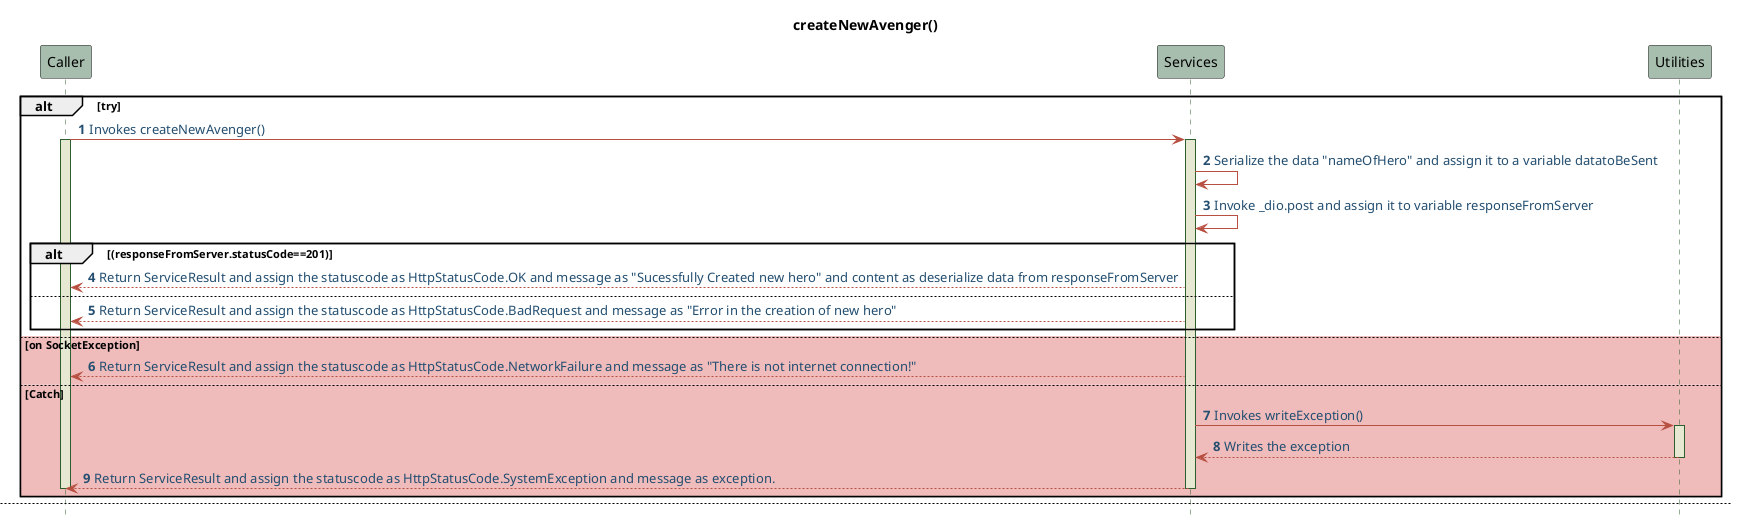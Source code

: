 @startuml AvengerServices Sequence Diagram 
skinparam sequence{
    ParticipantBackgroundColor #A7BEAE
    LifeLineBackgroundColor #E7E8D1
    LifeLineBorderColor #2C5F2D
    ActorBackgroundColor #FC766AFF
    ActorBorderColor #FC766AFF
    ArrowColor #B85042
    ArrowFontColor #234E70
}

Title createNewAvenger()
autonumber
Hide footbox
alt try
Caller -> Services: Invokes createNewAvenger()
activate Caller
activate Services
Services -> Services: Serialize the data "nameOfHero" and assign it to a variable datatoBeSent
Services -> Services: Invoke _dio.post and assign it to variable responseFromServer
alt (responseFromServer.statusCode==201)
Services --> Caller: Return ServiceResult and assign the statuscode as HttpStatusCode.OK and message as "Sucessfully Created new hero" and content as deserialize data from responseFromServer
else 
Services --> Caller: Return ServiceResult and assign the statuscode as HttpStatusCode.BadRequest and message as "Error in the creation of new hero"
end
else #efbbbb on SocketException
Services --> Caller: Return ServiceResult and assign the statuscode as HttpStatusCode.NetworkFailure and message as "There is not internet connection!"
else #efbbbb Catch 
Services -> Utilities: Invokes writeException()
activate Utilities
Utilities --> Services: Writes the exception
deactivate Utilities
Services --> Caller:  Return ServiceResult and assign the statuscode as HttpStatusCode.SystemException and message as exception.
deactivate Caller
deactivate Services
end

newpage deleteAvenger
Hide footbox
autonumber 
alt try
Caller -> Services: Invokes deleteAvenger()
activate Caller
activate Services
Services -> Services: Invoke _dio.delete and assign it to variable responseFromServer
alt (responseFromServer.statusCode==200)
Services -> Services: Assign the data from responseFromServer to a variable content
Services -> Services: Create a List 
alt (content is List)
alt for(var element in content)
Services -> Services: Deserialize the data and assign it to a variable named instance.
alt (instance!- null)
Services -> Services: Add the instance to the List
end
end
Services --> Caller: Return ServiceResult and assign the statuscode as HttpStatusCode.OK and message as "Delete data Successfully"
end
Services --> Caller: Return ServiceResult and assign the statuscode as HttpStatusCode.Conflict and message as "Data has been got" and content as empty
end
else #efbbbb on FormatException
Services --> Caller: Return ServiceResult and assign the statuscode as HttpStatusCode.Forbidden and message as "The type of data got is incorrect!"
else #efbbbb on SocketException
Services --> Caller: Return ServiceResult and assign the statuscode as HttpStatusCode.NetworkFailure and message as "There is not internet connection!" and content as empty
else #efbbbb Catch 
Services -> Utilities: Invokes writeException()
activate Utilities
Utilities --> Services: Writes the exception
deactivate Utilities
Services --> Caller:  Return ServiceResult and assign the statuscode as HttpStatusCode.SystemException and message as exception.
deactivate Caller
deactivate Services
end

newpage editAvenger
Hide footbox
autonumber 
alt try
Caller -> Services: Invokes editAvenger()
activate Caller
activate Services
Services -> Services: Serialize the data "hero" and assign it to a variable dataSent
Services -> Services: Invoke _dio.put and assign it to variable responseFromServer
alt (responseFromServer.statusCode==200)
Services -> Services: Assign the data from responseFromServer to a variable content
Services -> Services: Create a List 
alt (content is List)
alt for(var element in content)
Services -> Services: Deserialize the data and assign it to a variable named instance.
alt (instance!- null)
Services -> Services: Add the instance to the List
end
end
Services --> Caller: Return ServiceResult and assign the statuscode as HttpStatusCode.OK and message as "Delete edited Successfully"
end
Services --> Caller: Return ServiceResult and assign the statuscode as HttpStatusCode.Conflict and message as "Data has been got" and content as empty
end
else #efbbbb on FormatException
Services --> Caller: Return ServiceResult and assign the statuscode as HttpStatusCode.Forbidden and message as "The type of data got is incorrect!"
else #efbbbb on SocketException
Services --> Caller: Return ServiceResult and assign the statuscode as HttpStatusCode.NetworkFailure and message as "There is not internet connection!" and content as empty
else #efbbbb Catch 
Services -> Utilities: Invokes writeException()
activate Utilities
Utilities --> Services: Writes the exception
deactivate Utilities
Services --> Caller:  Return ServiceResult and assign the statuscode as HttpStatusCode.SystemException and message as exception.
deactivate Caller
deactivate Services
end

newpage fetchAvengers
Hide footbox
autonumber 
alt try
Caller -> Services: Invokes getAllAvenger()
activate Caller
activate Services
Services -> Services: Invoke _dio.put and assign it to variable responseFromServer.
alt (responseFromServer.statusCode==200)
Services -> Services: Assign the data from responseFromServer to a variable content
Services -> Services: Create a List 
alt (content is List)
alt for(var element in content)
Services -> Services: Deserialize the data and assign it to a variable named instance.
alt (instance!- null)
Services -> Services: Add the instance to the List
end
end
Services --> Caller: Return ServiceResult and assign the statuscode as HttpStatusCode.OK and message as "Data got Successfully"
end
Services --> Caller: Return ServiceResult and assign the statuscode as HttpStatusCode.Conflict and message as "Data has been got" and content as empty
end
else #efbbbb on FormatException
Services --> Caller: Return ServiceResult and assign the statuscode as HttpStatusCode.Forbidden and message as "The type of data got is incorrect!"
else #efbbbb on SocketException
Services --> Caller: Return ServiceResult and assign the statuscode as HttpStatusCode.NetworkFailure and message as "There is not internet connection!" and content as empty
else #efbbbb Catch 
Services -> Utilities: Invokes writeException()
activate Utilities
Utilities --> Services: Writes the exception
deactivate Utilities
Services --> Caller:  Return ServiceResult and assign the statuscode as HttpStatusCode.SystemException and message as exception.
deactivate Caller
deactivate Services
end
@enduml